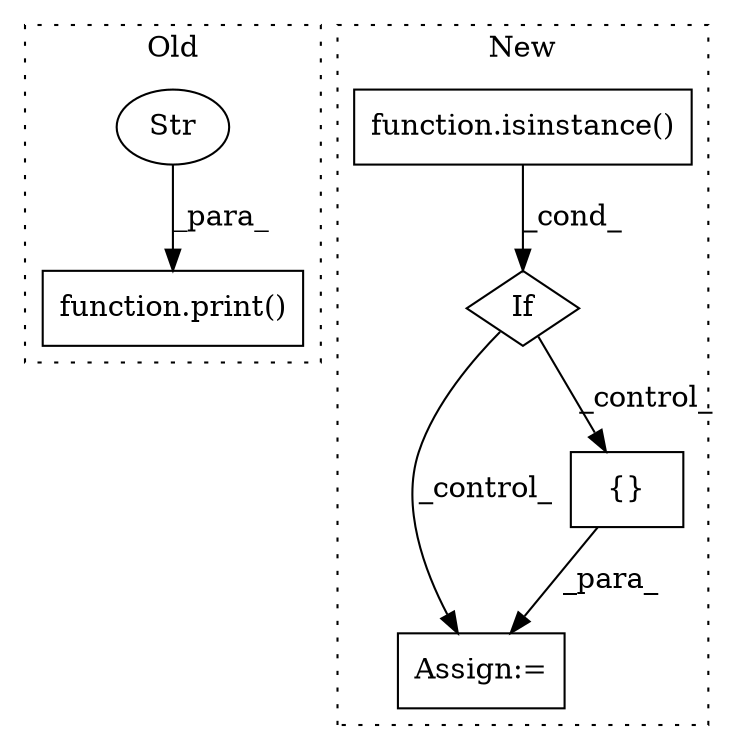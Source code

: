 digraph G {
subgraph cluster0 {
1 [label="function.print()" a="75" s="2442,2481" l="6,1" shape="box"];
5 [label="Str" a="66" s="2448" l="33" shape="ellipse"];
label = "Old";
style="dotted";
}
subgraph cluster1 {
2 [label="function.isinstance()" a="75" s="1781,1816" l="11,1" shape="box"];
3 [label="If" a="96" s="1778" l="3" shape="diamond"];
4 [label="Assign:=" a="68" s="1842" l="3" shape="box"];
6 [label="{}" a="95" s="1845,1977" l="133,1" shape="box"];
label = "New";
style="dotted";
}
2 -> 3 [label="_cond_"];
3 -> 6 [label="_control_"];
3 -> 4 [label="_control_"];
5 -> 1 [label="_para_"];
6 -> 4 [label="_para_"];
}